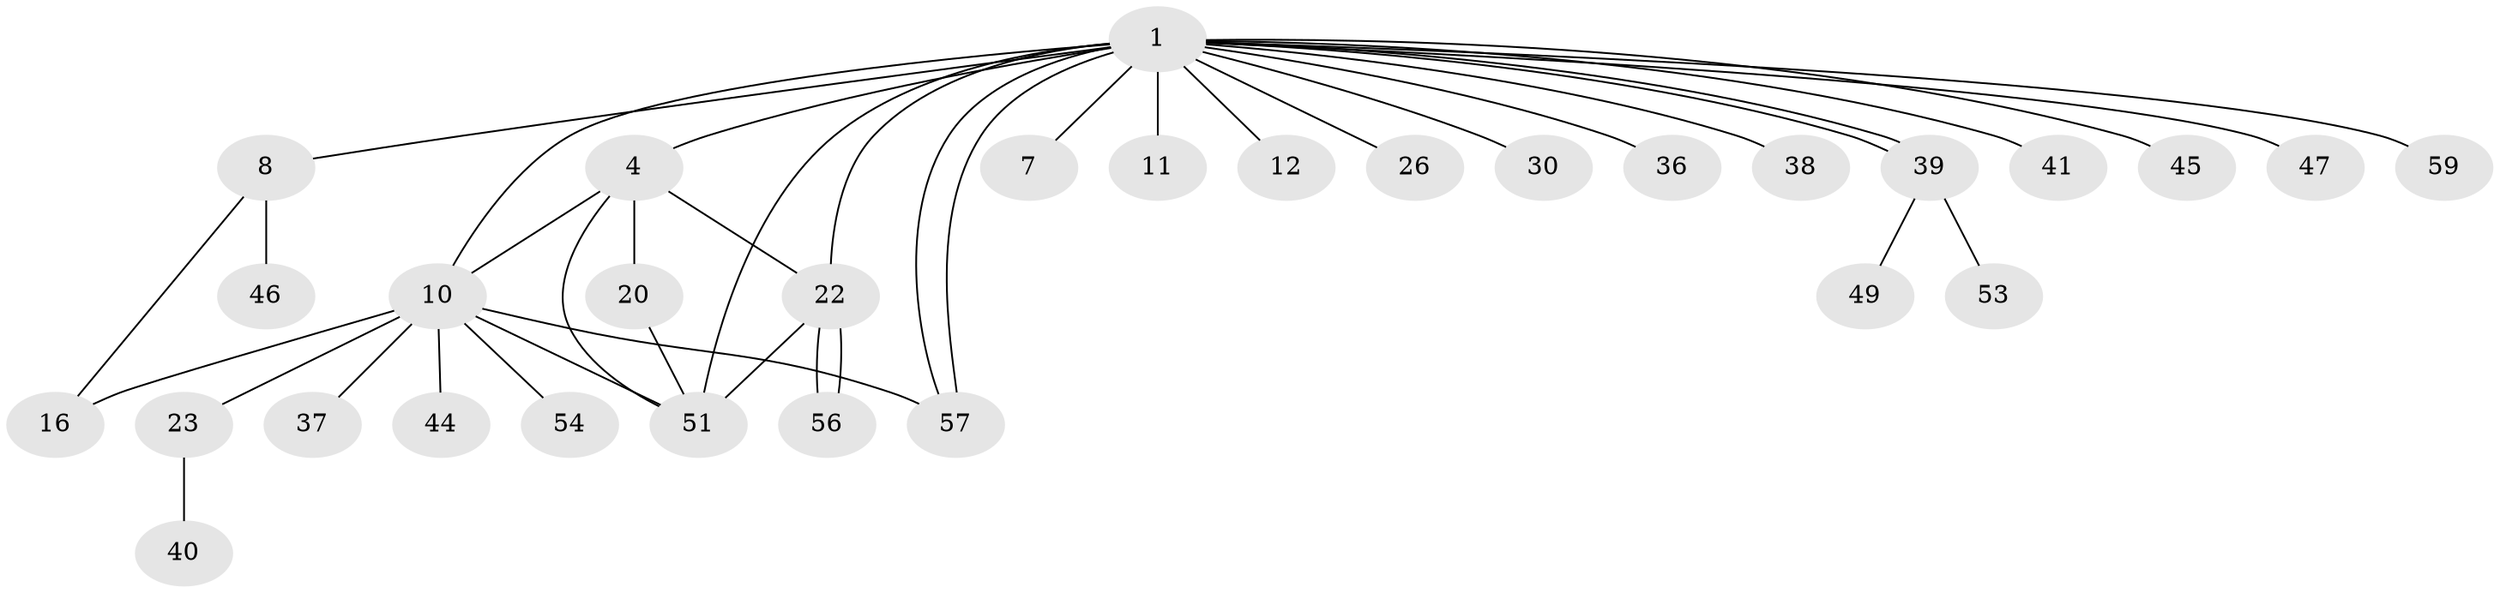 // original degree distribution, {30: 0.01639344262295082, 2: 0.19672131147540983, 1: 0.5245901639344263, 5: 0.08196721311475409, 7: 0.01639344262295082, 4: 0.04918032786885246, 3: 0.09836065573770492, 6: 0.01639344262295082}
// Generated by graph-tools (version 1.1) at 2025/14/03/09/25 04:14:44]
// undirected, 30 vertices, 40 edges
graph export_dot {
graph [start="1"]
  node [color=gray90,style=filled];
  1 [super="+2+9+27+3+21+32+29+61+42+43+5+6+14"];
  4 [super="+18+13"];
  7;
  8 [super="+25+60"];
  10 [super="+28+15+24"];
  11;
  12;
  16;
  20 [super="+55"];
  22 [super="+48"];
  23;
  26;
  30;
  36;
  37;
  38;
  39;
  40;
  41;
  44;
  45;
  46;
  47;
  49;
  51 [super="+52"];
  53;
  54;
  56;
  57;
  59;
  1 -- 4 [weight=2];
  1 -- 7;
  1 -- 11;
  1 -- 12;
  1 -- 22 [weight=2];
  1 -- 26;
  1 -- 30;
  1 -- 36;
  1 -- 39;
  1 -- 39;
  1 -- 45;
  1 -- 47;
  1 -- 57;
  1 -- 57;
  1 -- 8;
  1 -- 10 [weight=2];
  1 -- 59;
  1 -- 38;
  1 -- 41;
  1 -- 51;
  4 -- 10 [weight=2];
  4 -- 51;
  4 -- 20;
  4 -- 22;
  8 -- 16;
  8 -- 46;
  10 -- 57;
  10 -- 16;
  10 -- 54;
  10 -- 23;
  10 -- 51;
  10 -- 44;
  10 -- 37;
  20 -- 51;
  22 -- 56;
  22 -- 56;
  22 -- 51;
  23 -- 40;
  39 -- 49;
  39 -- 53;
}
